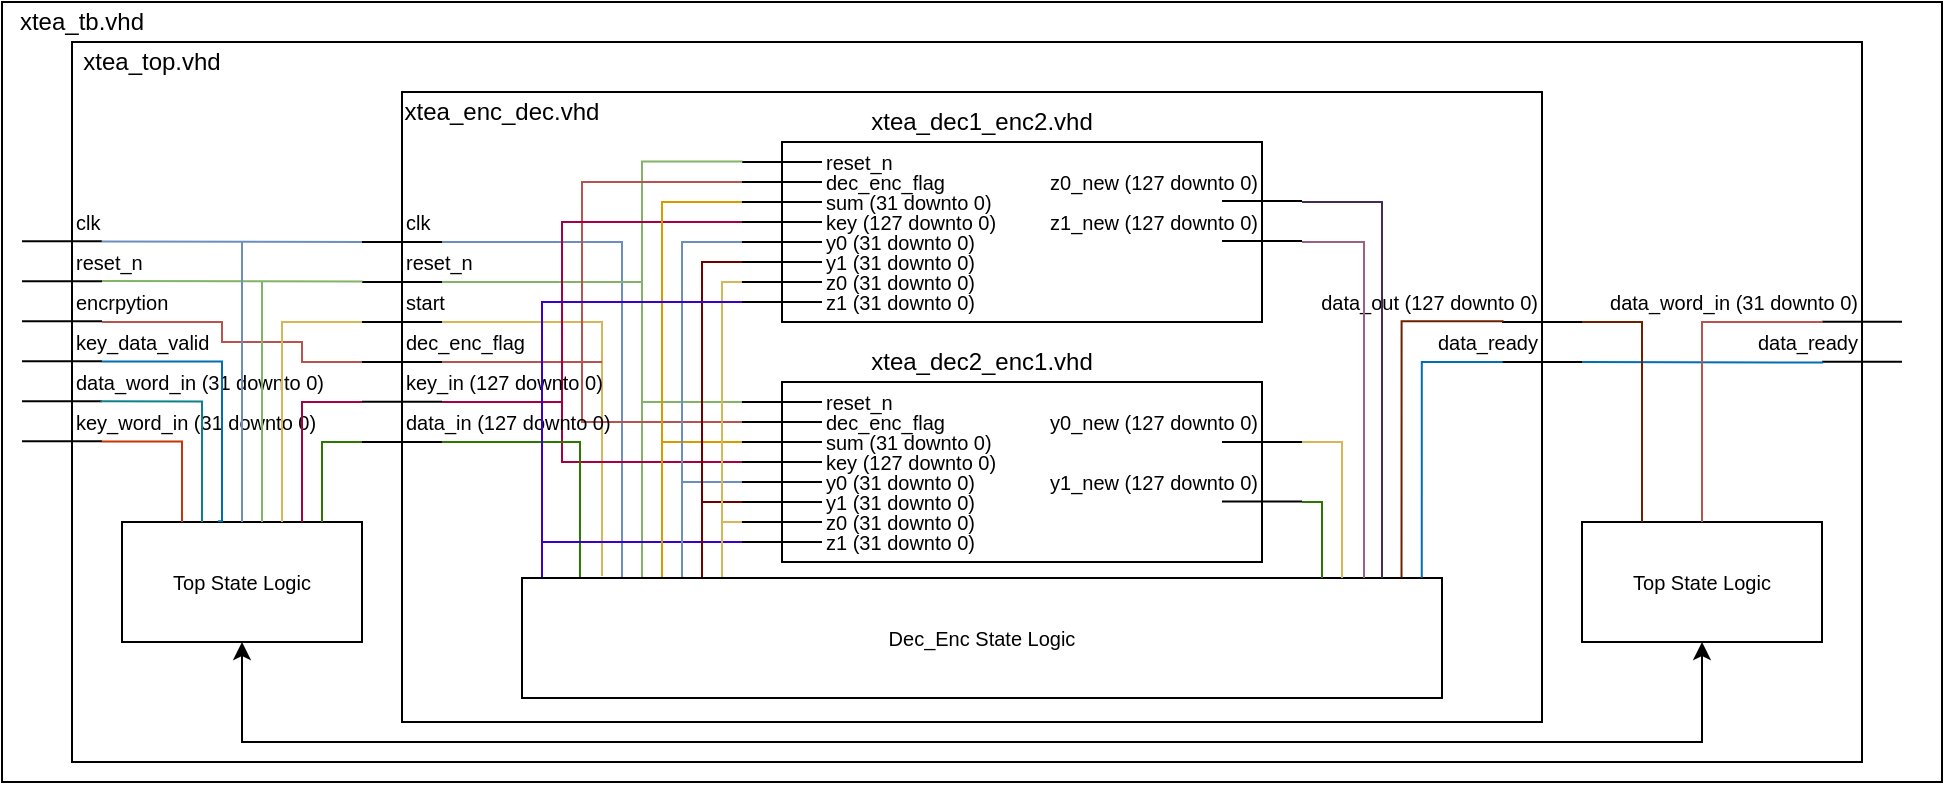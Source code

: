 <mxfile version="13.9.9" type="device"><diagram id="cv2dv8hSv47Ll6ANKMs8" name="Page-1"><mxGraphModel dx="1086" dy="806" grid="1" gridSize="10" guides="1" tooltips="1" connect="1" arrows="1" fold="1" page="1" pageScale="1" pageWidth="1169" pageHeight="827" math="0" shadow="0"><root><mxCell id="0"/><mxCell id="1" parent="0"/><mxCell id="GSIX-6PyuCj-cAuhH2Cb-1" value="" style="rounded=0;whiteSpace=wrap;html=1;" vertex="1" parent="1"><mxGeometry x="40" y="160" width="970" height="390" as="geometry"/></mxCell><mxCell id="GSIX-6PyuCj-cAuhH2Cb-2" value="" style="rounded=0;whiteSpace=wrap;html=1;" vertex="1" parent="1"><mxGeometry x="75" y="180" width="895" height="360" as="geometry"/></mxCell><mxCell id="GSIX-6PyuCj-cAuhH2Cb-3" value="" style="rounded=0;whiteSpace=wrap;html=1;" vertex="1" parent="1"><mxGeometry x="240" y="205" width="570" height="315" as="geometry"/></mxCell><mxCell id="GSIX-6PyuCj-cAuhH2Cb-4" value="" style="rounded=0;whiteSpace=wrap;html=1;" vertex="1" parent="1"><mxGeometry x="430" y="230" width="240" height="90" as="geometry"/></mxCell><mxCell id="GSIX-6PyuCj-cAuhH2Cb-5" value="" style="rounded=0;whiteSpace=wrap;html=1;" vertex="1" parent="1"><mxGeometry x="430" y="350" width="240" height="90" as="geometry"/></mxCell><mxCell id="GSIX-6PyuCj-cAuhH2Cb-6" value="xtea_tb.vhd" style="text;html=1;strokeColor=none;fillColor=none;align=center;verticalAlign=middle;whiteSpace=wrap;rounded=0;" vertex="1" parent="1"><mxGeometry x="40" y="160" width="80" height="20" as="geometry"/></mxCell><mxCell id="GSIX-6PyuCj-cAuhH2Cb-7" value="xtea_top.vhd" style="text;html=1;strokeColor=none;fillColor=none;align=center;verticalAlign=middle;whiteSpace=wrap;rounded=0;" vertex="1" parent="1"><mxGeometry x="75" y="180" width="80" height="20" as="geometry"/></mxCell><mxCell id="GSIX-6PyuCj-cAuhH2Cb-8" value="xtea_enc_dec.vhd" style="text;html=1;strokeColor=none;fillColor=none;align=center;verticalAlign=middle;whiteSpace=wrap;rounded=0;" vertex="1" parent="1"><mxGeometry x="250" y="205" width="80" height="20" as="geometry"/></mxCell><mxCell id="GSIX-6PyuCj-cAuhH2Cb-9" value="xtea_dec1_enc2.vhd" style="text;html=1;strokeColor=none;fillColor=none;align=center;verticalAlign=middle;whiteSpace=wrap;rounded=0;" vertex="1" parent="1"><mxGeometry x="490" y="210" width="80" height="20" as="geometry"/></mxCell><mxCell id="GSIX-6PyuCj-cAuhH2Cb-11" value="xtea_dec2_enc1.vhd" style="text;html=1;strokeColor=none;fillColor=none;align=center;verticalAlign=middle;whiteSpace=wrap;rounded=0;" vertex="1" parent="1"><mxGeometry x="490" y="330" width="80" height="20" as="geometry"/></mxCell><mxCell id="GSIX-6PyuCj-cAuhH2Cb-13" value="" style="endArrow=none;html=1;" edge="1" parent="1"><mxGeometry width="50" height="50" relative="1" as="geometry"><mxPoint x="50" y="319.67" as="sourcePoint"/><mxPoint x="90" y="319.67" as="targetPoint"/></mxGeometry></mxCell><mxCell id="GSIX-6PyuCj-cAuhH2Cb-14" value="" style="endArrow=none;html=1;" edge="1" parent="1"><mxGeometry width="50" height="50" relative="1" as="geometry"><mxPoint x="50" y="339.67" as="sourcePoint"/><mxPoint x="90" y="339.67" as="targetPoint"/></mxGeometry></mxCell><mxCell id="GSIX-6PyuCj-cAuhH2Cb-15" value="" style="endArrow=none;html=1;" edge="1" parent="1"><mxGeometry width="50" height="50" relative="1" as="geometry"><mxPoint x="50" y="299.67" as="sourcePoint"/><mxPoint x="90" y="299.67" as="targetPoint"/></mxGeometry></mxCell><mxCell id="GSIX-6PyuCj-cAuhH2Cb-16" value="" style="endArrow=none;html=1;" edge="1" parent="1"><mxGeometry width="50" height="50" relative="1" as="geometry"><mxPoint x="50" y="279.67" as="sourcePoint"/><mxPoint x="90" y="279.67" as="targetPoint"/></mxGeometry></mxCell><mxCell id="GSIX-6PyuCj-cAuhH2Cb-17" value="" style="endArrow=none;html=1;" edge="1" parent="1"><mxGeometry width="50" height="50" relative="1" as="geometry"><mxPoint x="50" y="359.67" as="sourcePoint"/><mxPoint x="90" y="359.67" as="targetPoint"/></mxGeometry></mxCell><mxCell id="GSIX-6PyuCj-cAuhH2Cb-18" value="" style="endArrow=none;html=1;" edge="1" parent="1"><mxGeometry width="50" height="50" relative="1" as="geometry"><mxPoint x="50" y="379.67" as="sourcePoint"/><mxPoint x="90" y="379.67" as="targetPoint"/></mxGeometry></mxCell><mxCell id="GSIX-6PyuCj-cAuhH2Cb-19" value="" style="endArrow=none;html=1;" edge="1" parent="1"><mxGeometry width="50" height="50" relative="1" as="geometry"><mxPoint x="950" y="339.83" as="sourcePoint"/><mxPoint x="990" y="339.83" as="targetPoint"/></mxGeometry></mxCell><mxCell id="GSIX-6PyuCj-cAuhH2Cb-21" value="" style="endArrow=none;html=1;" edge="1" parent="1"><mxGeometry width="50" height="50" relative="1" as="geometry"><mxPoint x="950" y="319.83" as="sourcePoint"/><mxPoint x="990" y="319.83" as="targetPoint"/></mxGeometry></mxCell><mxCell id="GSIX-6PyuCj-cAuhH2Cb-22" value="" style="endArrow=none;html=1;" edge="1" parent="1"><mxGeometry width="50" height="50" relative="1" as="geometry"><mxPoint x="220" y="280" as="sourcePoint"/><mxPoint x="260" y="280" as="targetPoint"/></mxGeometry></mxCell><mxCell id="GSIX-6PyuCj-cAuhH2Cb-23" value="" style="endArrow=none;html=1;" edge="1" parent="1"><mxGeometry width="50" height="50" relative="1" as="geometry"><mxPoint x="220" y="300" as="sourcePoint"/><mxPoint x="260" y="300" as="targetPoint"/></mxGeometry></mxCell><mxCell id="GSIX-6PyuCj-cAuhH2Cb-24" value="" style="endArrow=none;html=1;" edge="1" parent="1"><mxGeometry width="50" height="50" relative="1" as="geometry"><mxPoint x="220" y="320" as="sourcePoint"/><mxPoint x="260" y="320" as="targetPoint"/></mxGeometry></mxCell><mxCell id="GSIX-6PyuCj-cAuhH2Cb-25" value="" style="endArrow=none;html=1;" edge="1" parent="1"><mxGeometry width="50" height="50" relative="1" as="geometry"><mxPoint x="220" y="340" as="sourcePoint"/><mxPoint x="260" y="340" as="targetPoint"/></mxGeometry></mxCell><mxCell id="GSIX-6PyuCj-cAuhH2Cb-27" value="" style="endArrow=none;html=1;" edge="1" parent="1"><mxGeometry width="50" height="50" relative="1" as="geometry"><mxPoint x="220" y="380" as="sourcePoint"/><mxPoint x="260" y="380" as="targetPoint"/></mxGeometry></mxCell><mxCell id="GSIX-6PyuCj-cAuhH2Cb-28" value="" style="endArrow=none;html=1;" edge="1" parent="1"><mxGeometry width="50" height="50" relative="1" as="geometry"><mxPoint x="790" y="340" as="sourcePoint"/><mxPoint x="830" y="340" as="targetPoint"/></mxGeometry></mxCell><mxCell id="GSIX-6PyuCj-cAuhH2Cb-29" value="" style="endArrow=none;html=1;" edge="1" parent="1"><mxGeometry width="50" height="50" relative="1" as="geometry"><mxPoint x="790" y="320" as="sourcePoint"/><mxPoint x="830" y="320" as="targetPoint"/></mxGeometry></mxCell><mxCell id="GSIX-6PyuCj-cAuhH2Cb-30" value="" style="endArrow=none;html=1;" edge="1" parent="1"><mxGeometry width="50" height="50" relative="1" as="geometry"><mxPoint x="410" y="240" as="sourcePoint"/><mxPoint x="450" y="240" as="targetPoint"/></mxGeometry></mxCell><mxCell id="GSIX-6PyuCj-cAuhH2Cb-31" value="" style="endArrow=none;html=1;" edge="1" parent="1"><mxGeometry width="50" height="50" relative="1" as="geometry"><mxPoint x="410" y="260" as="sourcePoint"/><mxPoint x="450" y="260" as="targetPoint"/></mxGeometry></mxCell><mxCell id="GSIX-6PyuCj-cAuhH2Cb-32" value="" style="endArrow=none;html=1;" edge="1" parent="1"><mxGeometry width="50" height="50" relative="1" as="geometry"><mxPoint x="410" y="280" as="sourcePoint"/><mxPoint x="450" y="280" as="targetPoint"/></mxGeometry></mxCell><mxCell id="GSIX-6PyuCj-cAuhH2Cb-33" value="" style="endArrow=none;html=1;" edge="1" parent="1"><mxGeometry width="50" height="50" relative="1" as="geometry"><mxPoint x="410" y="300" as="sourcePoint"/><mxPoint x="450" y="300" as="targetPoint"/></mxGeometry></mxCell><mxCell id="GSIX-6PyuCj-cAuhH2Cb-34" value="" style="endArrow=none;html=1;" edge="1" parent="1"><mxGeometry width="50" height="50" relative="1" as="geometry"><mxPoint x="410" y="310" as="sourcePoint"/><mxPoint x="450" y="310" as="targetPoint"/></mxGeometry></mxCell><mxCell id="GSIX-6PyuCj-cAuhH2Cb-35" value="" style="endArrow=none;html=1;" edge="1" parent="1"><mxGeometry width="50" height="50" relative="1" as="geometry"><mxPoint x="410" y="290" as="sourcePoint"/><mxPoint x="450" y="290" as="targetPoint"/></mxGeometry></mxCell><mxCell id="GSIX-6PyuCj-cAuhH2Cb-36" value="" style="endArrow=none;html=1;" edge="1" parent="1"><mxGeometry width="50" height="50" relative="1" as="geometry"><mxPoint x="410" y="270" as="sourcePoint"/><mxPoint x="450" y="270" as="targetPoint"/></mxGeometry></mxCell><mxCell id="GSIX-6PyuCj-cAuhH2Cb-37" value="" style="endArrow=none;html=1;" edge="1" parent="1"><mxGeometry width="50" height="50" relative="1" as="geometry"><mxPoint x="410" y="250" as="sourcePoint"/><mxPoint x="450" y="250" as="targetPoint"/></mxGeometry></mxCell><mxCell id="GSIX-6PyuCj-cAuhH2Cb-38" value="" style="endArrow=none;html=1;" edge="1" parent="1"><mxGeometry width="50" height="50" relative="1" as="geometry"><mxPoint x="410" y="360" as="sourcePoint"/><mxPoint x="450" y="360" as="targetPoint"/></mxGeometry></mxCell><mxCell id="GSIX-6PyuCj-cAuhH2Cb-39" value="" style="endArrow=none;html=1;" edge="1" parent="1"><mxGeometry width="50" height="50" relative="1" as="geometry"><mxPoint x="410" y="380" as="sourcePoint"/><mxPoint x="450" y="380" as="targetPoint"/></mxGeometry></mxCell><mxCell id="GSIX-6PyuCj-cAuhH2Cb-40" value="" style="endArrow=none;html=1;" edge="1" parent="1"><mxGeometry width="50" height="50" relative="1" as="geometry"><mxPoint x="410" y="400" as="sourcePoint"/><mxPoint x="450" y="400" as="targetPoint"/></mxGeometry></mxCell><mxCell id="GSIX-6PyuCj-cAuhH2Cb-41" value="" style="endArrow=none;html=1;" edge="1" parent="1"><mxGeometry width="50" height="50" relative="1" as="geometry"><mxPoint x="410" y="420" as="sourcePoint"/><mxPoint x="450" y="420" as="targetPoint"/></mxGeometry></mxCell><mxCell id="GSIX-6PyuCj-cAuhH2Cb-42" value="" style="endArrow=none;html=1;" edge="1" parent="1"><mxGeometry width="50" height="50" relative="1" as="geometry"><mxPoint x="410" y="430" as="sourcePoint"/><mxPoint x="450" y="430" as="targetPoint"/></mxGeometry></mxCell><mxCell id="GSIX-6PyuCj-cAuhH2Cb-43" value="" style="endArrow=none;html=1;" edge="1" parent="1"><mxGeometry width="50" height="50" relative="1" as="geometry"><mxPoint x="410" y="410" as="sourcePoint"/><mxPoint x="450" y="410" as="targetPoint"/></mxGeometry></mxCell><mxCell id="GSIX-6PyuCj-cAuhH2Cb-44" value="" style="endArrow=none;html=1;" edge="1" parent="1"><mxGeometry width="50" height="50" relative="1" as="geometry"><mxPoint x="410" y="390" as="sourcePoint"/><mxPoint x="450" y="390" as="targetPoint"/></mxGeometry></mxCell><mxCell id="GSIX-6PyuCj-cAuhH2Cb-45" value="" style="endArrow=none;html=1;" edge="1" parent="1"><mxGeometry width="50" height="50" relative="1" as="geometry"><mxPoint x="410" y="370" as="sourcePoint"/><mxPoint x="450" y="370" as="targetPoint"/></mxGeometry></mxCell><mxCell id="GSIX-6PyuCj-cAuhH2Cb-46" value="" style="endArrow=none;html=1;" edge="1" parent="1"><mxGeometry width="50" height="50" relative="1" as="geometry"><mxPoint x="650" y="409.77" as="sourcePoint"/><mxPoint x="690" y="409.77" as="targetPoint"/></mxGeometry></mxCell><mxCell id="GSIX-6PyuCj-cAuhH2Cb-47" value="" style="endArrow=none;html=1;" edge="1" parent="1"><mxGeometry width="50" height="50" relative="1" as="geometry"><mxPoint x="650" y="380" as="sourcePoint"/><mxPoint x="690" y="380" as="targetPoint"/></mxGeometry></mxCell><mxCell id="GSIX-6PyuCj-cAuhH2Cb-48" value="" style="endArrow=none;html=1;" edge="1" parent="1"><mxGeometry width="50" height="50" relative="1" as="geometry"><mxPoint x="650" y="279.52" as="sourcePoint"/><mxPoint x="690" y="279.52" as="targetPoint"/></mxGeometry></mxCell><mxCell id="GSIX-6PyuCj-cAuhH2Cb-49" value="" style="endArrow=none;html=1;" edge="1" parent="1"><mxGeometry width="50" height="50" relative="1" as="geometry"><mxPoint x="650" y="259.52" as="sourcePoint"/><mxPoint x="690" y="259.52" as="targetPoint"/></mxGeometry></mxCell><mxCell id="GSIX-6PyuCj-cAuhH2Cb-51" value="reset_n" style="text;html=1;strokeColor=none;fillColor=none;align=left;verticalAlign=middle;whiteSpace=wrap;rounded=0;fontSize=10;" vertex="1" parent="1"><mxGeometry x="450" y="230" width="40" height="20" as="geometry"/></mxCell><mxCell id="GSIX-6PyuCj-cAuhH2Cb-52" value="sum (31 downto 0)" style="text;html=1;strokeColor=none;fillColor=none;align=left;verticalAlign=middle;whiteSpace=wrap;rounded=0;fontSize=10;" vertex="1" parent="1"><mxGeometry x="450" y="250" width="90" height="20" as="geometry"/></mxCell><mxCell id="GSIX-6PyuCj-cAuhH2Cb-53" value="dec_enc_flag" style="text;html=1;strokeColor=none;fillColor=none;align=left;verticalAlign=middle;whiteSpace=wrap;rounded=0;fontSize=10;" vertex="1" parent="1"><mxGeometry x="450" y="240" width="40" height="20" as="geometry"/></mxCell><mxCell id="GSIX-6PyuCj-cAuhH2Cb-54" value="y1 (31 downto 0)" style="text;html=1;strokeColor=none;fillColor=none;align=left;verticalAlign=middle;whiteSpace=wrap;rounded=0;fontSize=10;" vertex="1" parent="1"><mxGeometry x="450" y="280" width="110" height="20" as="geometry"/></mxCell><mxCell id="GSIX-6PyuCj-cAuhH2Cb-55" value="y0 (31 downto 0)" style="text;html=1;strokeColor=none;fillColor=none;align=left;verticalAlign=middle;whiteSpace=wrap;rounded=0;fontSize=10;" vertex="1" parent="1"><mxGeometry x="450" y="270" width="110" height="20" as="geometry"/></mxCell><mxCell id="GSIX-6PyuCj-cAuhH2Cb-56" value="clk" style="text;html=1;strokeColor=none;fillColor=none;align=left;verticalAlign=middle;whiteSpace=wrap;rounded=0;fontSize=10;" vertex="1" parent="1"><mxGeometry x="240" y="260" width="40" height="20" as="geometry"/></mxCell><mxCell id="GSIX-6PyuCj-cAuhH2Cb-57" value="reset_n" style="text;html=1;strokeColor=none;fillColor=none;align=left;verticalAlign=middle;whiteSpace=wrap;rounded=0;fontSize=10;" vertex="1" parent="1"><mxGeometry x="240" y="280" width="40" height="20" as="geometry"/></mxCell><mxCell id="GSIX-6PyuCj-cAuhH2Cb-58" value="dec_enc_flag" style="text;html=1;strokeColor=none;fillColor=none;align=left;verticalAlign=middle;whiteSpace=wrap;rounded=0;fontSize=10;" vertex="1" parent="1"><mxGeometry x="240" y="320" width="40" height="20" as="geometry"/></mxCell><mxCell id="GSIX-6PyuCj-cAuhH2Cb-61" value="start" style="text;html=1;strokeColor=none;fillColor=none;align=left;verticalAlign=middle;whiteSpace=wrap;rounded=0;fontSize=10;" vertex="1" parent="1"><mxGeometry x="240" y="300" width="40" height="20" as="geometry"/></mxCell><mxCell id="GSIX-6PyuCj-cAuhH2Cb-62" value="key (127 downto 0)" style="text;html=1;strokeColor=none;fillColor=none;align=left;verticalAlign=middle;whiteSpace=wrap;rounded=0;fontSize=10;" vertex="1" parent="1"><mxGeometry x="450" y="260" width="90" height="20" as="geometry"/></mxCell><mxCell id="GSIX-6PyuCj-cAuhH2Cb-63" value="z0 (31 downto 0)" style="text;html=1;strokeColor=none;fillColor=none;align=left;verticalAlign=middle;whiteSpace=wrap;rounded=0;fontSize=10;" vertex="1" parent="1"><mxGeometry x="450" y="290" width="110" height="20" as="geometry"/></mxCell><mxCell id="GSIX-6PyuCj-cAuhH2Cb-64" value="z1 (31 downto 0)" style="text;html=1;strokeColor=none;fillColor=none;align=left;verticalAlign=middle;whiteSpace=wrap;rounded=0;fontSize=10;" vertex="1" parent="1"><mxGeometry x="450" y="300" width="110" height="20" as="geometry"/></mxCell><mxCell id="GSIX-6PyuCj-cAuhH2Cb-65" value="z0_new (127 downto 0)" style="text;html=1;strokeColor=none;fillColor=none;align=right;verticalAlign=middle;whiteSpace=wrap;rounded=0;fontSize=10;" vertex="1" parent="1"><mxGeometry x="560" y="240" width="110" height="20" as="geometry"/></mxCell><mxCell id="GSIX-6PyuCj-cAuhH2Cb-66" value="reset_n" style="text;html=1;strokeColor=none;fillColor=none;align=left;verticalAlign=middle;whiteSpace=wrap;rounded=0;fontSize=10;" vertex="1" parent="1"><mxGeometry x="450" y="350" width="40" height="20" as="geometry"/></mxCell><mxCell id="GSIX-6PyuCj-cAuhH2Cb-67" value="sum (31 downto 0)" style="text;html=1;strokeColor=none;fillColor=none;align=left;verticalAlign=middle;whiteSpace=wrap;rounded=0;fontSize=10;" vertex="1" parent="1"><mxGeometry x="450" y="370" width="90" height="20" as="geometry"/></mxCell><mxCell id="GSIX-6PyuCj-cAuhH2Cb-68" value="dec_enc_flag" style="text;html=1;strokeColor=none;fillColor=none;align=left;verticalAlign=middle;whiteSpace=wrap;rounded=0;fontSize=10;" vertex="1" parent="1"><mxGeometry x="450" y="360" width="40" height="20" as="geometry"/></mxCell><mxCell id="GSIX-6PyuCj-cAuhH2Cb-69" value="y1 (31 downto 0)" style="text;html=1;strokeColor=none;fillColor=none;align=left;verticalAlign=middle;whiteSpace=wrap;rounded=0;fontSize=10;" vertex="1" parent="1"><mxGeometry x="450" y="400" width="110" height="20" as="geometry"/></mxCell><mxCell id="GSIX-6PyuCj-cAuhH2Cb-70" value="key (127 downto 0)" style="text;html=1;strokeColor=none;fillColor=none;align=left;verticalAlign=middle;whiteSpace=wrap;rounded=0;fontSize=10;" vertex="1" parent="1"><mxGeometry x="450" y="380" width="90" height="20" as="geometry"/></mxCell><mxCell id="GSIX-6PyuCj-cAuhH2Cb-71" value="z1 (31 downto 0)" style="text;html=1;strokeColor=none;fillColor=none;align=left;verticalAlign=middle;whiteSpace=wrap;rounded=0;fontSize=10;" vertex="1" parent="1"><mxGeometry x="450" y="420" width="110" height="20" as="geometry"/></mxCell><mxCell id="GSIX-6PyuCj-cAuhH2Cb-72" value="z0 (31 downto 0)" style="text;html=1;strokeColor=none;fillColor=none;align=left;verticalAlign=middle;whiteSpace=wrap;rounded=0;fontSize=10;" vertex="1" parent="1"><mxGeometry x="450" y="410" width="110" height="20" as="geometry"/></mxCell><mxCell id="GSIX-6PyuCj-cAuhH2Cb-73" value="y0 (31 downto 0)" style="text;html=1;strokeColor=none;fillColor=none;align=left;verticalAlign=middle;whiteSpace=wrap;rounded=0;fontSize=10;" vertex="1" parent="1"><mxGeometry x="450" y="390" width="110" height="20" as="geometry"/></mxCell><mxCell id="GSIX-6PyuCj-cAuhH2Cb-74" value="z1_new (127 downto 0)" style="text;html=1;strokeColor=none;fillColor=none;align=right;verticalAlign=middle;whiteSpace=wrap;rounded=0;fontSize=10;" vertex="1" parent="1"><mxGeometry x="560" y="260" width="110" height="20" as="geometry"/></mxCell><mxCell id="GSIX-6PyuCj-cAuhH2Cb-75" value="y0_new (127 downto 0)" style="text;html=1;strokeColor=none;fillColor=none;align=right;verticalAlign=middle;whiteSpace=wrap;rounded=0;fontSize=10;" vertex="1" parent="1"><mxGeometry x="560" y="360" width="110" height="20" as="geometry"/></mxCell><mxCell id="GSIX-6PyuCj-cAuhH2Cb-76" value="y1_new (127 downto 0)" style="text;html=1;strokeColor=none;fillColor=none;align=right;verticalAlign=middle;whiteSpace=wrap;rounded=0;fontSize=10;" vertex="1" parent="1"><mxGeometry x="560" y="390" width="110" height="20" as="geometry"/></mxCell><mxCell id="GSIX-6PyuCj-cAuhH2Cb-77" value="data_out (127 downto 0)" style="text;html=1;strokeColor=none;fillColor=none;align=right;verticalAlign=middle;whiteSpace=wrap;rounded=0;fontSize=10;" vertex="1" parent="1"><mxGeometry x="690" y="300" width="120" height="20" as="geometry"/></mxCell><mxCell id="GSIX-6PyuCj-cAuhH2Cb-78" value="data_ready" style="text;html=1;strokeColor=none;fillColor=none;align=right;verticalAlign=middle;whiteSpace=wrap;rounded=0;fontSize=10;" vertex="1" parent="1"><mxGeometry x="690" y="320" width="120" height="20" as="geometry"/></mxCell><mxCell id="GSIX-6PyuCj-cAuhH2Cb-79" value="clk" style="text;html=1;strokeColor=none;fillColor=none;align=left;verticalAlign=middle;whiteSpace=wrap;rounded=0;fontSize=10;" vertex="1" parent="1"><mxGeometry x="75" y="260" width="40" height="20" as="geometry"/></mxCell><mxCell id="GSIX-6PyuCj-cAuhH2Cb-80" value="reset_n" style="text;html=1;strokeColor=none;fillColor=none;align=left;verticalAlign=middle;whiteSpace=wrap;rounded=0;fontSize=10;" vertex="1" parent="1"><mxGeometry x="75" y="280" width="40" height="20" as="geometry"/></mxCell><mxCell id="GSIX-6PyuCj-cAuhH2Cb-81" value="key_data_valid" style="text;html=1;strokeColor=none;fillColor=none;align=left;verticalAlign=middle;whiteSpace=wrap;rounded=0;fontSize=10;" vertex="1" parent="1"><mxGeometry x="75" y="320" width="40" height="20" as="geometry"/></mxCell><mxCell id="GSIX-6PyuCj-cAuhH2Cb-82" value="data_word_in (31 downto 0)" style="text;html=1;strokeColor=none;fillColor=none;align=left;verticalAlign=middle;whiteSpace=wrap;rounded=0;fontSize=10;" vertex="1" parent="1"><mxGeometry x="75" y="340" width="130" height="20" as="geometry"/></mxCell><mxCell id="GSIX-6PyuCj-cAuhH2Cb-84" value="encrpytion" style="text;html=1;strokeColor=none;fillColor=none;align=left;verticalAlign=middle;whiteSpace=wrap;rounded=0;fontSize=10;" vertex="1" parent="1"><mxGeometry x="75" y="300" width="40" height="20" as="geometry"/></mxCell><mxCell id="GSIX-6PyuCj-cAuhH2Cb-85" value="key_word_in (31 downto 0)" style="text;html=1;strokeColor=none;fillColor=none;align=left;verticalAlign=middle;whiteSpace=wrap;rounded=0;fontSize=10;" vertex="1" parent="1"><mxGeometry x="75" y="360" width="130" height="20" as="geometry"/></mxCell><mxCell id="GSIX-6PyuCj-cAuhH2Cb-86" value="data_word_in (31 downto 0)" style="text;html=1;strokeColor=none;fillColor=none;align=right;verticalAlign=middle;whiteSpace=wrap;rounded=0;fontSize=10;" vertex="1" parent="1"><mxGeometry x="840" y="300" width="130" height="20" as="geometry"/></mxCell><mxCell id="GSIX-6PyuCj-cAuhH2Cb-87" value="data_ready" style="text;html=1;strokeColor=none;fillColor=none;align=right;verticalAlign=middle;whiteSpace=wrap;rounded=0;fontSize=10;" vertex="1" parent="1"><mxGeometry x="840" y="320" width="130" height="20" as="geometry"/></mxCell><mxCell id="GSIX-6PyuCj-cAuhH2Cb-88" value="" style="endArrow=none;html=1;" edge="1" parent="1"><mxGeometry width="50" height="50" relative="1" as="geometry"><mxPoint x="220" y="359.89" as="sourcePoint"/><mxPoint x="260" y="359.89" as="targetPoint"/></mxGeometry></mxCell><mxCell id="GSIX-6PyuCj-cAuhH2Cb-89" value="" style="endArrow=none;html=1;fontSize=10;exitX=0.369;exitY=-0.013;exitDx=0;exitDy=0;exitPerimeter=0;fillColor=#dae8fc;strokeColor=#6c8ebf;" edge="1" parent="1" source="GSIX-6PyuCj-cAuhH2Cb-80"><mxGeometry width="50" height="50" relative="1" as="geometry"><mxPoint x="280" y="340" as="sourcePoint"/><mxPoint x="220" y="280" as="targetPoint"/></mxGeometry></mxCell><mxCell id="GSIX-6PyuCj-cAuhH2Cb-90" value="" style="endArrow=none;html=1;fontSize=10;exitX=0.369;exitY=-0.013;exitDx=0;exitDy=0;exitPerimeter=0;fillColor=#d5e8d4;strokeColor=#82b366;" edge="1" parent="1"><mxGeometry width="50" height="50" relative="1" as="geometry"><mxPoint x="90.0" y="299.52" as="sourcePoint"/><mxPoint x="220.24" y="299.78" as="targetPoint"/></mxGeometry></mxCell><mxCell id="GSIX-6PyuCj-cAuhH2Cb-91" value="" style="endArrow=none;html=1;fontSize=10;exitX=0.369;exitY=-0.013;exitDx=0;exitDy=0;exitPerimeter=0;edgeStyle=orthogonalEdgeStyle;rounded=0;fillColor=#f8cecc;strokeColor=#b85450;" edge="1" parent="1"><mxGeometry width="50" height="50" relative="1" as="geometry"><mxPoint x="90" y="320" as="sourcePoint"/><mxPoint x="220" y="340" as="targetPoint"/><Array as="points"><mxPoint x="150" y="320"/><mxPoint x="150" y="330"/><mxPoint x="190" y="330"/><mxPoint x="190" y="340"/></Array></mxGeometry></mxCell><mxCell id="GSIX-6PyuCj-cAuhH2Cb-94" value="Top State Logic" style="rounded=0;whiteSpace=wrap;html=1;fontSize=10;align=center;" vertex="1" parent="1"><mxGeometry x="100" y="420" width="120" height="60" as="geometry"/></mxCell><mxCell id="GSIX-6PyuCj-cAuhH2Cb-95" value="" style="endArrow=none;html=1;fontSize=10;exitX=0.371;exitY=0.989;exitDx=0;exitDy=0;exitPerimeter=0;edgeStyle=orthogonalEdgeStyle;rounded=0;entryX=0.4;entryY=-0.007;entryDx=0;entryDy=0;entryPerimeter=0;fillColor=#1ba1e2;strokeColor=#006EAF;" edge="1" parent="1" source="GSIX-6PyuCj-cAuhH2Cb-81" target="GSIX-6PyuCj-cAuhH2Cb-94"><mxGeometry width="50" height="50" relative="1" as="geometry"><mxPoint x="90" y="340" as="sourcePoint"/><mxPoint x="220" y="360" as="targetPoint"/><Array as="points"><mxPoint x="150" y="340"/><mxPoint x="150" y="420"/></Array></mxGeometry></mxCell><mxCell id="GSIX-6PyuCj-cAuhH2Cb-96" value="" style="endArrow=none;html=1;fontSize=10;exitX=0.109;exitY=0.983;exitDx=0;exitDy=0;exitPerimeter=0;edgeStyle=orthogonalEdgeStyle;rounded=0;fillColor=#b0e3e6;strokeColor=#0e8088;" edge="1" parent="1" source="GSIX-6PyuCj-cAuhH2Cb-82"><mxGeometry width="50" height="50" relative="1" as="geometry"><mxPoint x="90" y="360" as="sourcePoint"/><mxPoint x="140" y="420" as="targetPoint"/><Array as="points"><mxPoint x="140" y="360"/></Array></mxGeometry></mxCell><mxCell id="GSIX-6PyuCj-cAuhH2Cb-97" value="" style="endArrow=none;html=1;fontSize=10;exitX=0.114;exitY=0.989;exitDx=0;exitDy=0;exitPerimeter=0;edgeStyle=orthogonalEdgeStyle;rounded=0;fillColor=#fa6800;strokeColor=#C73500;" edge="1" parent="1" source="GSIX-6PyuCj-cAuhH2Cb-85"><mxGeometry width="50" height="50" relative="1" as="geometry"><mxPoint x="90" y="380" as="sourcePoint"/><mxPoint x="130" y="420" as="targetPoint"/><Array as="points"><mxPoint x="130" y="380"/></Array></mxGeometry></mxCell><mxCell id="GSIX-6PyuCj-cAuhH2Cb-98" value="" style="endArrow=none;html=1;fontSize=10;exitX=0.5;exitY=0;exitDx=0;exitDy=0;fillColor=#dae8fc;strokeColor=#6c8ebf;" edge="1" parent="1" source="GSIX-6PyuCj-cAuhH2Cb-94"><mxGeometry width="50" height="50" relative="1" as="geometry"><mxPoint x="89.76" y="250" as="sourcePoint"/><mxPoint x="160" y="280" as="targetPoint"/></mxGeometry></mxCell><mxCell id="GSIX-6PyuCj-cAuhH2Cb-99" value="" style="endArrow=none;html=1;fontSize=10;fillColor=#d5e8d4;strokeColor=#82b366;" edge="1" parent="1"><mxGeometry width="50" height="50" relative="1" as="geometry"><mxPoint x="170" y="420" as="sourcePoint"/><mxPoint x="170" y="300" as="targetPoint"/></mxGeometry></mxCell><mxCell id="GSIX-6PyuCj-cAuhH2Cb-100" value="" style="endArrow=none;html=1;fontSize=10;edgeStyle=orthogonalEdgeStyle;rounded=0;fillColor=#fff2cc;strokeColor=#d6b656;" edge="1" parent="1"><mxGeometry width="50" height="50" relative="1" as="geometry"><mxPoint x="180" y="420" as="sourcePoint"/><mxPoint x="220" y="320" as="targetPoint"/><Array as="points"><mxPoint x="180" y="320"/></Array></mxGeometry></mxCell><mxCell id="GSIX-6PyuCj-cAuhH2Cb-101" value="" style="endArrow=none;html=1;fontSize=10;edgeStyle=orthogonalEdgeStyle;rounded=0;exitX=0.75;exitY=0;exitDx=0;exitDy=0;fillColor=#d80073;strokeColor=#A50040;" edge="1" parent="1" source="GSIX-6PyuCj-cAuhH2Cb-94"><mxGeometry width="50" height="50" relative="1" as="geometry"><mxPoint x="190" y="460" as="sourcePoint"/><mxPoint x="220" y="360" as="targetPoint"/><Array as="points"><mxPoint x="190" y="360"/></Array></mxGeometry></mxCell><mxCell id="GSIX-6PyuCj-cAuhH2Cb-102" value="" style="endArrow=none;html=1;fontSize=10;edgeStyle=orthogonalEdgeStyle;rounded=0;fillColor=#60a917;strokeColor=#2D7600;" edge="1" parent="1"><mxGeometry width="50" height="50" relative="1" as="geometry"><mxPoint x="200" y="420" as="sourcePoint"/><mxPoint x="220" y="380" as="targetPoint"/><Array as="points"><mxPoint x="200" y="380"/></Array></mxGeometry></mxCell><mxCell id="GSIX-6PyuCj-cAuhH2Cb-105" value="" style="endArrow=none;html=1;fontSize=10;exitX=0.369;exitY=-0.013;exitDx=0;exitDy=0;exitPerimeter=0;fillColor=#dae8fc;strokeColor=#6c8ebf;edgeStyle=orthogonalEdgeStyle;rounded=0;" edge="1" parent="1"><mxGeometry width="50" height="50" relative="1" as="geometry"><mxPoint x="260" y="280" as="sourcePoint"/><mxPoint x="350" y="448" as="targetPoint"/><Array as="points"><mxPoint x="350" y="280"/><mxPoint x="350" y="448"/></Array></mxGeometry></mxCell><mxCell id="GSIX-6PyuCj-cAuhH2Cb-106" value="" style="endArrow=none;html=1;fontSize=10;exitX=0.5;exitY=0;exitDx=0;exitDy=0;fillColor=#d5e8d4;strokeColor=#82b366;rounded=0;edgeStyle=orthogonalEdgeStyle;" edge="1" parent="1" source="GSIX-6PyuCj-cAuhH2Cb-61"><mxGeometry width="50" height="50" relative="1" as="geometry"><mxPoint x="280" y="239.43" as="sourcePoint"/><mxPoint x="410.24" y="239.69" as="targetPoint"/><Array as="points"><mxPoint x="360" y="300"/><mxPoint x="360" y="240"/></Array></mxGeometry></mxCell><mxCell id="GSIX-6PyuCj-cAuhH2Cb-107" value="" style="endArrow=none;html=1;fontSize=10;fillColor=#d5e8d4;strokeColor=#82b366;rounded=0;edgeStyle=orthogonalEdgeStyle;" edge="1" parent="1"><mxGeometry width="50" height="50" relative="1" as="geometry"><mxPoint x="410" y="360" as="sourcePoint"/><mxPoint x="360" y="300" as="targetPoint"/><Array as="points"><mxPoint x="360" y="360"/><mxPoint x="360" y="300"/></Array></mxGeometry></mxCell><mxCell id="GSIX-6PyuCj-cAuhH2Cb-108" value="" style="endArrow=none;html=1;fontSize=10;fillColor=#d5e8d4;strokeColor=#82b366;rounded=0;edgeStyle=orthogonalEdgeStyle;" edge="1" parent="1"><mxGeometry width="50" height="50" relative="1" as="geometry"><mxPoint x="360" y="360" as="sourcePoint"/><mxPoint x="360" y="448" as="targetPoint"/><Array as="points"><mxPoint x="360" y="400"/><mxPoint x="360" y="400"/></Array></mxGeometry></mxCell><mxCell id="GSIX-6PyuCj-cAuhH2Cb-109" value="" style="endArrow=none;html=1;fontSize=10;edgeStyle=orthogonalEdgeStyle;rounded=0;fillColor=#fff2cc;strokeColor=#d6b656;entryX=0.5;entryY=1;entryDx=0;entryDy=0;" edge="1" parent="1" target="GSIX-6PyuCj-cAuhH2Cb-61"><mxGeometry width="50" height="50" relative="1" as="geometry"><mxPoint x="340" y="447" as="sourcePoint"/><mxPoint x="230" y="330" as="targetPoint"/><Array as="points"><mxPoint x="340" y="447"/><mxPoint x="340" y="320"/></Array></mxGeometry></mxCell><mxCell id="GSIX-6PyuCj-cAuhH2Cb-110" value="" style="endArrow=none;html=1;fontSize=10;exitX=0.369;exitY=-0.013;exitDx=0;exitDy=0;exitPerimeter=0;edgeStyle=orthogonalEdgeStyle;rounded=0;fillColor=#f8cecc;strokeColor=#b85450;" edge="1" parent="1"><mxGeometry width="50" height="50" relative="1" as="geometry"><mxPoint x="260" y="340" as="sourcePoint"/><mxPoint x="410" y="250" as="targetPoint"/><Array as="points"><mxPoint x="330" y="340"/><mxPoint x="330" y="250"/></Array></mxGeometry></mxCell><mxCell id="GSIX-6PyuCj-cAuhH2Cb-111" value="" style="endArrow=none;html=1;fontSize=10;edgeStyle=orthogonalEdgeStyle;rounded=0;fillColor=#f8cecc;strokeColor=#b85450;" edge="1" parent="1"><mxGeometry width="50" height="50" relative="1" as="geometry"><mxPoint x="340" y="340" as="sourcePoint"/><mxPoint x="410" y="370" as="targetPoint"/><Array as="points"><mxPoint x="330" y="340"/><mxPoint x="330" y="370"/></Array></mxGeometry></mxCell><mxCell id="GSIX-6PyuCj-cAuhH2Cb-112" value="" style="endArrow=none;html=1;fontSize=10;edgeStyle=orthogonalEdgeStyle;rounded=0;fillColor=#d80073;strokeColor=#A50040;" edge="1" parent="1"><mxGeometry width="50" height="50" relative="1" as="geometry"><mxPoint x="410" y="270" as="sourcePoint"/><mxPoint x="260" y="360" as="targetPoint"/><Array as="points"><mxPoint x="320" y="270"/><mxPoint x="320" y="360"/></Array></mxGeometry></mxCell><mxCell id="GSIX-6PyuCj-cAuhH2Cb-113" value="" style="endArrow=none;html=1;fontSize=10;edgeStyle=orthogonalEdgeStyle;rounded=0;fillColor=#d80073;strokeColor=#A50040;" edge="1" parent="1"><mxGeometry width="50" height="50" relative="1" as="geometry"><mxPoint x="410" y="390" as="sourcePoint"/><mxPoint x="320" y="360" as="targetPoint"/><Array as="points"><mxPoint x="320" y="390"/></Array></mxGeometry></mxCell><mxCell id="GSIX-6PyuCj-cAuhH2Cb-60" value="data_in (127 downto 0)" style="text;html=1;strokeColor=none;fillColor=none;align=left;verticalAlign=middle;whiteSpace=wrap;rounded=0;fontSize=10;" vertex="1" parent="1"><mxGeometry x="240" y="360" width="110" height="20" as="geometry"/></mxCell><mxCell id="GSIX-6PyuCj-cAuhH2Cb-59" value="key_in (127 downto 0)" style="text;html=1;strokeColor=none;fillColor=none;align=left;verticalAlign=middle;whiteSpace=wrap;rounded=0;fontSize=10;" vertex="1" parent="1"><mxGeometry x="240" y="340" width="110" height="20" as="geometry"/></mxCell><mxCell id="GSIX-6PyuCj-cAuhH2Cb-114" value="" style="endArrow=none;html=1;fontSize=10;edgeStyle=orthogonalEdgeStyle;rounded=0;fillColor=#60a917;strokeColor=#2D7600;entryX=0.181;entryY=1.003;entryDx=0;entryDy=0;entryPerimeter=0;exitX=0.063;exitY=-0.009;exitDx=0;exitDy=0;exitPerimeter=0;" edge="1" parent="1" source="GSIX-6PyuCj-cAuhH2Cb-104" target="GSIX-6PyuCj-cAuhH2Cb-60"><mxGeometry width="50" height="50" relative="1" as="geometry"><mxPoint x="210" y="430" as="sourcePoint"/><mxPoint x="230" y="390" as="targetPoint"/><Array as="points"><mxPoint x="329" y="380"/><mxPoint x="260" y="380"/></Array></mxGeometry></mxCell><mxCell id="GSIX-6PyuCj-cAuhH2Cb-115" value="" style="endArrow=none;html=1;fontSize=10;fillColor=#6a00ff;strokeColor=#3700CC;rounded=0;edgeStyle=orthogonalEdgeStyle;entryX=0.021;entryY=-0.006;entryDx=0;entryDy=0;entryPerimeter=0;" edge="1" parent="1" target="GSIX-6PyuCj-cAuhH2Cb-104"><mxGeometry width="50" height="50" relative="1" as="geometry"><mxPoint x="410" y="430" as="sourcePoint"/><mxPoint x="410" y="430" as="targetPoint"/><Array as="points"><mxPoint x="310" y="430"/><mxPoint x="310" y="448"/></Array></mxGeometry></mxCell><mxCell id="GSIX-6PyuCj-cAuhH2Cb-116" value="" style="endArrow=none;html=1;fontSize=10;fillColor=#fff2cc;strokeColor=#d6b656;rounded=0;edgeStyle=orthogonalEdgeStyle;exitX=0.214;exitY=-0.009;exitDx=0;exitDy=0;exitPerimeter=0;gradientColor=#ffd966;" edge="1" parent="1"><mxGeometry width="50" height="50" relative="1" as="geometry"><mxPoint x="400.0" y="447.46" as="sourcePoint"/><mxPoint x="410" y="420" as="targetPoint"/><Array as="points"><mxPoint x="400" y="420"/></Array></mxGeometry></mxCell><mxCell id="GSIX-6PyuCj-cAuhH2Cb-117" value="" style="endArrow=none;html=1;fontSize=10;fillColor=#a20025;strokeColor=#6F0000;rounded=0;edgeStyle=orthogonalEdgeStyle;" edge="1" parent="1"><mxGeometry width="50" height="50" relative="1" as="geometry"><mxPoint x="390" y="448" as="sourcePoint"/><mxPoint x="410" y="410" as="targetPoint"/><Array as="points"><mxPoint x="390" y="410"/></Array></mxGeometry></mxCell><mxCell id="GSIX-6PyuCj-cAuhH2Cb-118" value="" style="endArrow=none;html=1;fontSize=10;fillColor=#ffcd28;strokeColor=#d79b00;rounded=0;edgeStyle=orthogonalEdgeStyle;exitX=0.178;exitY=0.007;exitDx=0;exitDy=0;exitPerimeter=0;gradientColor=#ffa500;" edge="1" parent="1"><mxGeometry width="50" height="50" relative="1" as="geometry"><mxPoint x="370.0" y="448.0" as="sourcePoint"/><mxPoint x="410" y="380" as="targetPoint"/><Array as="points"><mxPoint x="370" y="380"/></Array></mxGeometry></mxCell><mxCell id="GSIX-6PyuCj-cAuhH2Cb-119" value="" style="endArrow=none;html=1;fontSize=10;fillColor=#dae8fc;strokeColor=#6c8ebf;rounded=0;edgeStyle=orthogonalEdgeStyle;gradientColor=#7ea6e0;" edge="1" parent="1"><mxGeometry width="50" height="50" relative="1" as="geometry"><mxPoint x="380" y="448" as="sourcePoint"/><mxPoint x="410" y="400" as="targetPoint"/><Array as="points"><mxPoint x="380" y="400"/></Array></mxGeometry></mxCell><mxCell id="GSIX-6PyuCj-cAuhH2Cb-104" value="Dec_Enc State Logic" style="rounded=0;whiteSpace=wrap;html=1;fontSize=10;align=center;" vertex="1" parent="1"><mxGeometry x="300" y="448" width="460" height="60" as="geometry"/></mxCell><mxCell id="GSIX-6PyuCj-cAuhH2Cb-121" value="" style="endArrow=none;html=1;fontSize=10;fillColor=#ffcd28;strokeColor=#d79b00;rounded=0;edgeStyle=orthogonalEdgeStyle;gradientColor=#ffa500;" edge="1" parent="1"><mxGeometry width="50" height="50" relative="1" as="geometry"><mxPoint x="370" y="380" as="sourcePoint"/><mxPoint x="410" y="260" as="targetPoint"/><Array as="points"><mxPoint x="370" y="260"/></Array></mxGeometry></mxCell><mxCell id="GSIX-6PyuCj-cAuhH2Cb-122" value="" style="endArrow=none;html=1;fontSize=10;fillColor=#dae8fc;strokeColor=#6c8ebf;rounded=0;edgeStyle=orthogonalEdgeStyle;gradientColor=#7ea6e0;" edge="1" parent="1"><mxGeometry width="50" height="50" relative="1" as="geometry"><mxPoint x="380" y="400" as="sourcePoint"/><mxPoint x="410" y="280" as="targetPoint"/><Array as="points"><mxPoint x="380" y="280"/></Array></mxGeometry></mxCell><mxCell id="GSIX-6PyuCj-cAuhH2Cb-123" value="" style="endArrow=none;html=1;fontSize=10;fillColor=#a20025;strokeColor=#6F0000;rounded=0;edgeStyle=orthogonalEdgeStyle;" edge="1" parent="1"><mxGeometry width="50" height="50" relative="1" as="geometry"><mxPoint x="390" y="410" as="sourcePoint"/><mxPoint x="410" y="290" as="targetPoint"/><Array as="points"><mxPoint x="390" y="290"/></Array></mxGeometry></mxCell><mxCell id="GSIX-6PyuCj-cAuhH2Cb-124" value="" style="endArrow=none;html=1;fontSize=10;fillColor=#fff2cc;strokeColor=#d6b656;rounded=0;edgeStyle=orthogonalEdgeStyle;gradientColor=#ffd966;" edge="1" parent="1"><mxGeometry width="50" height="50" relative="1" as="geometry"><mxPoint x="400" y="420" as="sourcePoint"/><mxPoint x="410" y="300" as="targetPoint"/><Array as="points"><mxPoint x="400" y="300"/></Array></mxGeometry></mxCell><mxCell id="GSIX-6PyuCj-cAuhH2Cb-125" value="" style="endArrow=none;html=1;fontSize=10;fillColor=#6a00ff;strokeColor=#3700CC;rounded=0;edgeStyle=orthogonalEdgeStyle;" edge="1" parent="1"><mxGeometry width="50" height="50" relative="1" as="geometry"><mxPoint x="410" y="310" as="sourcePoint"/><mxPoint x="310" y="430" as="targetPoint"/><Array as="points"><mxPoint x="310" y="310"/></Array></mxGeometry></mxCell><mxCell id="GSIX-6PyuCj-cAuhH2Cb-126" value="Top State Logic" style="rounded=0;whiteSpace=wrap;html=1;fontSize=10;align=center;" vertex="1" parent="1"><mxGeometry x="830" y="420" width="120" height="60" as="geometry"/></mxCell><mxCell id="GSIX-6PyuCj-cAuhH2Cb-127" value="" style="endArrow=none;html=1;fontSize=10;fillColor=#fff2cc;strokeColor=#d6b656;rounded=0;edgeStyle=orthogonalEdgeStyle;gradientColor=#ffd966;" edge="1" parent="1"><mxGeometry width="50" height="50" relative="1" as="geometry"><mxPoint x="710" y="448" as="sourcePoint"/><mxPoint x="690" y="380" as="targetPoint"/><Array as="points"><mxPoint x="710" y="380"/></Array></mxGeometry></mxCell><mxCell id="GSIX-6PyuCj-cAuhH2Cb-129" value="" style="endArrow=none;html=1;fontSize=10;fillColor=#60a917;strokeColor=#2D7600;rounded=0;edgeStyle=orthogonalEdgeStyle;" edge="1" parent="1"><mxGeometry width="50" height="50" relative="1" as="geometry"><mxPoint x="700" y="448" as="sourcePoint"/><mxPoint x="690" y="410" as="targetPoint"/><Array as="points"><mxPoint x="700" y="448"/><mxPoint x="700" y="410"/></Array></mxGeometry></mxCell><mxCell id="GSIX-6PyuCj-cAuhH2Cb-130" value="" style="endArrow=none;html=1;fontSize=10;edgeStyle=orthogonalEdgeStyle;rounded=0;fillColor=#e6d0de;strokeColor=#996185;gradientColor=#d5739d;" edge="1" parent="1"><mxGeometry width="50" height="50" relative="1" as="geometry"><mxPoint x="721" y="448" as="sourcePoint"/><mxPoint x="690" y="280" as="targetPoint"/><Array as="points"><mxPoint x="721" y="448"/><mxPoint x="721" y="280"/></Array></mxGeometry></mxCell><mxCell id="GSIX-6PyuCj-cAuhH2Cb-131" value="" style="endArrow=none;html=1;fontSize=10;edgeStyle=orthogonalEdgeStyle;rounded=0;fillColor=#76608a;strokeColor=#432D57;" edge="1" parent="1"><mxGeometry width="50" height="50" relative="1" as="geometry"><mxPoint x="730" y="448" as="sourcePoint"/><mxPoint x="690" y="260" as="targetPoint"/><Array as="points"><mxPoint x="730" y="448"/><mxPoint x="730" y="260"/></Array></mxGeometry></mxCell><mxCell id="GSIX-6PyuCj-cAuhH2Cb-132" value="" style="endArrow=none;html=1;fontSize=10;edgeStyle=orthogonalEdgeStyle;rounded=0;fillColor=#a0522d;strokeColor=#6D1F00;entryX=0.84;entryY=-0.02;entryDx=0;entryDy=0;entryPerimeter=0;exitX=0.956;exitY=-0.002;exitDx=0;exitDy=0;exitPerimeter=0;" edge="1" parent="1" source="GSIX-6PyuCj-cAuhH2Cb-104" target="GSIX-6PyuCj-cAuhH2Cb-78"><mxGeometry width="50" height="50" relative="1" as="geometry"><mxPoint x="740" y="440" as="sourcePoint"/><mxPoint x="700" y="270" as="targetPoint"/><Array as="points"><mxPoint x="740" y="320"/></Array></mxGeometry></mxCell><mxCell id="GSIX-6PyuCj-cAuhH2Cb-133" value="" style="endArrow=none;html=1;fontSize=10;edgeStyle=orthogonalEdgeStyle;rounded=0;fillColor=#1ba1e2;strokeColor=#006EAF;entryX=0.837;entryY=1.02;entryDx=0;entryDy=0;entryPerimeter=0;exitX=0.978;exitY=-0.002;exitDx=0;exitDy=0;exitPerimeter=0;" edge="1" parent="1" source="GSIX-6PyuCj-cAuhH2Cb-104" target="GSIX-6PyuCj-cAuhH2Cb-78"><mxGeometry width="50" height="50" relative="1" as="geometry"><mxPoint x="750" y="440" as="sourcePoint"/><mxPoint x="800.8" y="329.6" as="targetPoint"/><Array as="points"><mxPoint x="750" y="340"/><mxPoint x="790" y="340"/></Array></mxGeometry></mxCell><mxCell id="GSIX-6PyuCj-cAuhH2Cb-134" value="" style="endArrow=none;html=1;fontSize=10;edgeStyle=orthogonalEdgeStyle;rounded=0;fillColor=#1ba1e2;strokeColor=#006EAF;exitX=0.851;exitY=1.014;exitDx=0;exitDy=0;exitPerimeter=0;" edge="1" parent="1" source="GSIX-6PyuCj-cAuhH2Cb-87"><mxGeometry width="50" height="50" relative="1" as="geometry"><mxPoint x="759.88" y="457.88" as="sourcePoint"/><mxPoint x="830" y="340" as="targetPoint"/><Array as="points"><mxPoint x="830" y="340"/></Array></mxGeometry></mxCell><mxCell id="GSIX-6PyuCj-cAuhH2Cb-135" value="" style="endArrow=none;html=1;fontSize=10;edgeStyle=orthogonalEdgeStyle;rounded=0;fillColor=#a0522d;strokeColor=#6D1F00;exitX=0.25;exitY=0;exitDx=0;exitDy=0;" edge="1" parent="1" source="GSIX-6PyuCj-cAuhH2Cb-126"><mxGeometry width="50" height="50" relative="1" as="geometry"><mxPoint x="749.76" y="457.88" as="sourcePoint"/><mxPoint x="830" y="320" as="targetPoint"/><Array as="points"><mxPoint x="860" y="320"/></Array></mxGeometry></mxCell><mxCell id="GSIX-6PyuCj-cAuhH2Cb-136" value="" style="endArrow=none;html=1;fontSize=10;edgeStyle=orthogonalEdgeStyle;rounded=0;fillColor=#f8cecc;strokeColor=#b85450;exitX=0.5;exitY=0;exitDx=0;exitDy=0;entryX=0.849;entryY=-0.02;entryDx=0;entryDy=0;entryPerimeter=0;gradientColor=#ea6b66;" edge="1" parent="1" source="GSIX-6PyuCj-cAuhH2Cb-126" target="GSIX-6PyuCj-cAuhH2Cb-87"><mxGeometry width="50" height="50" relative="1" as="geometry"><mxPoint x="870" y="430" as="sourcePoint"/><mxPoint x="840" y="330" as="targetPoint"/><Array as="points"><mxPoint x="890" y="320"/><mxPoint x="950" y="320"/></Array></mxGeometry></mxCell><mxCell id="GSIX-6PyuCj-cAuhH2Cb-137" value="" style="endArrow=classic;startArrow=classic;html=1;fontSize=10;exitX=0.5;exitY=1;exitDx=0;exitDy=0;entryX=0.5;entryY=1;entryDx=0;entryDy=0;rounded=0;edgeStyle=orthogonalEdgeStyle;" edge="1" parent="1" source="GSIX-6PyuCj-cAuhH2Cb-94" target="GSIX-6PyuCj-cAuhH2Cb-126"><mxGeometry width="50" height="50" relative="1" as="geometry"><mxPoint x="490" y="330" as="sourcePoint"/><mxPoint x="540" y="280" as="targetPoint"/><Array as="points"><mxPoint x="160" y="530"/><mxPoint x="890" y="530"/></Array></mxGeometry></mxCell></root></mxGraphModel></diagram></mxfile>